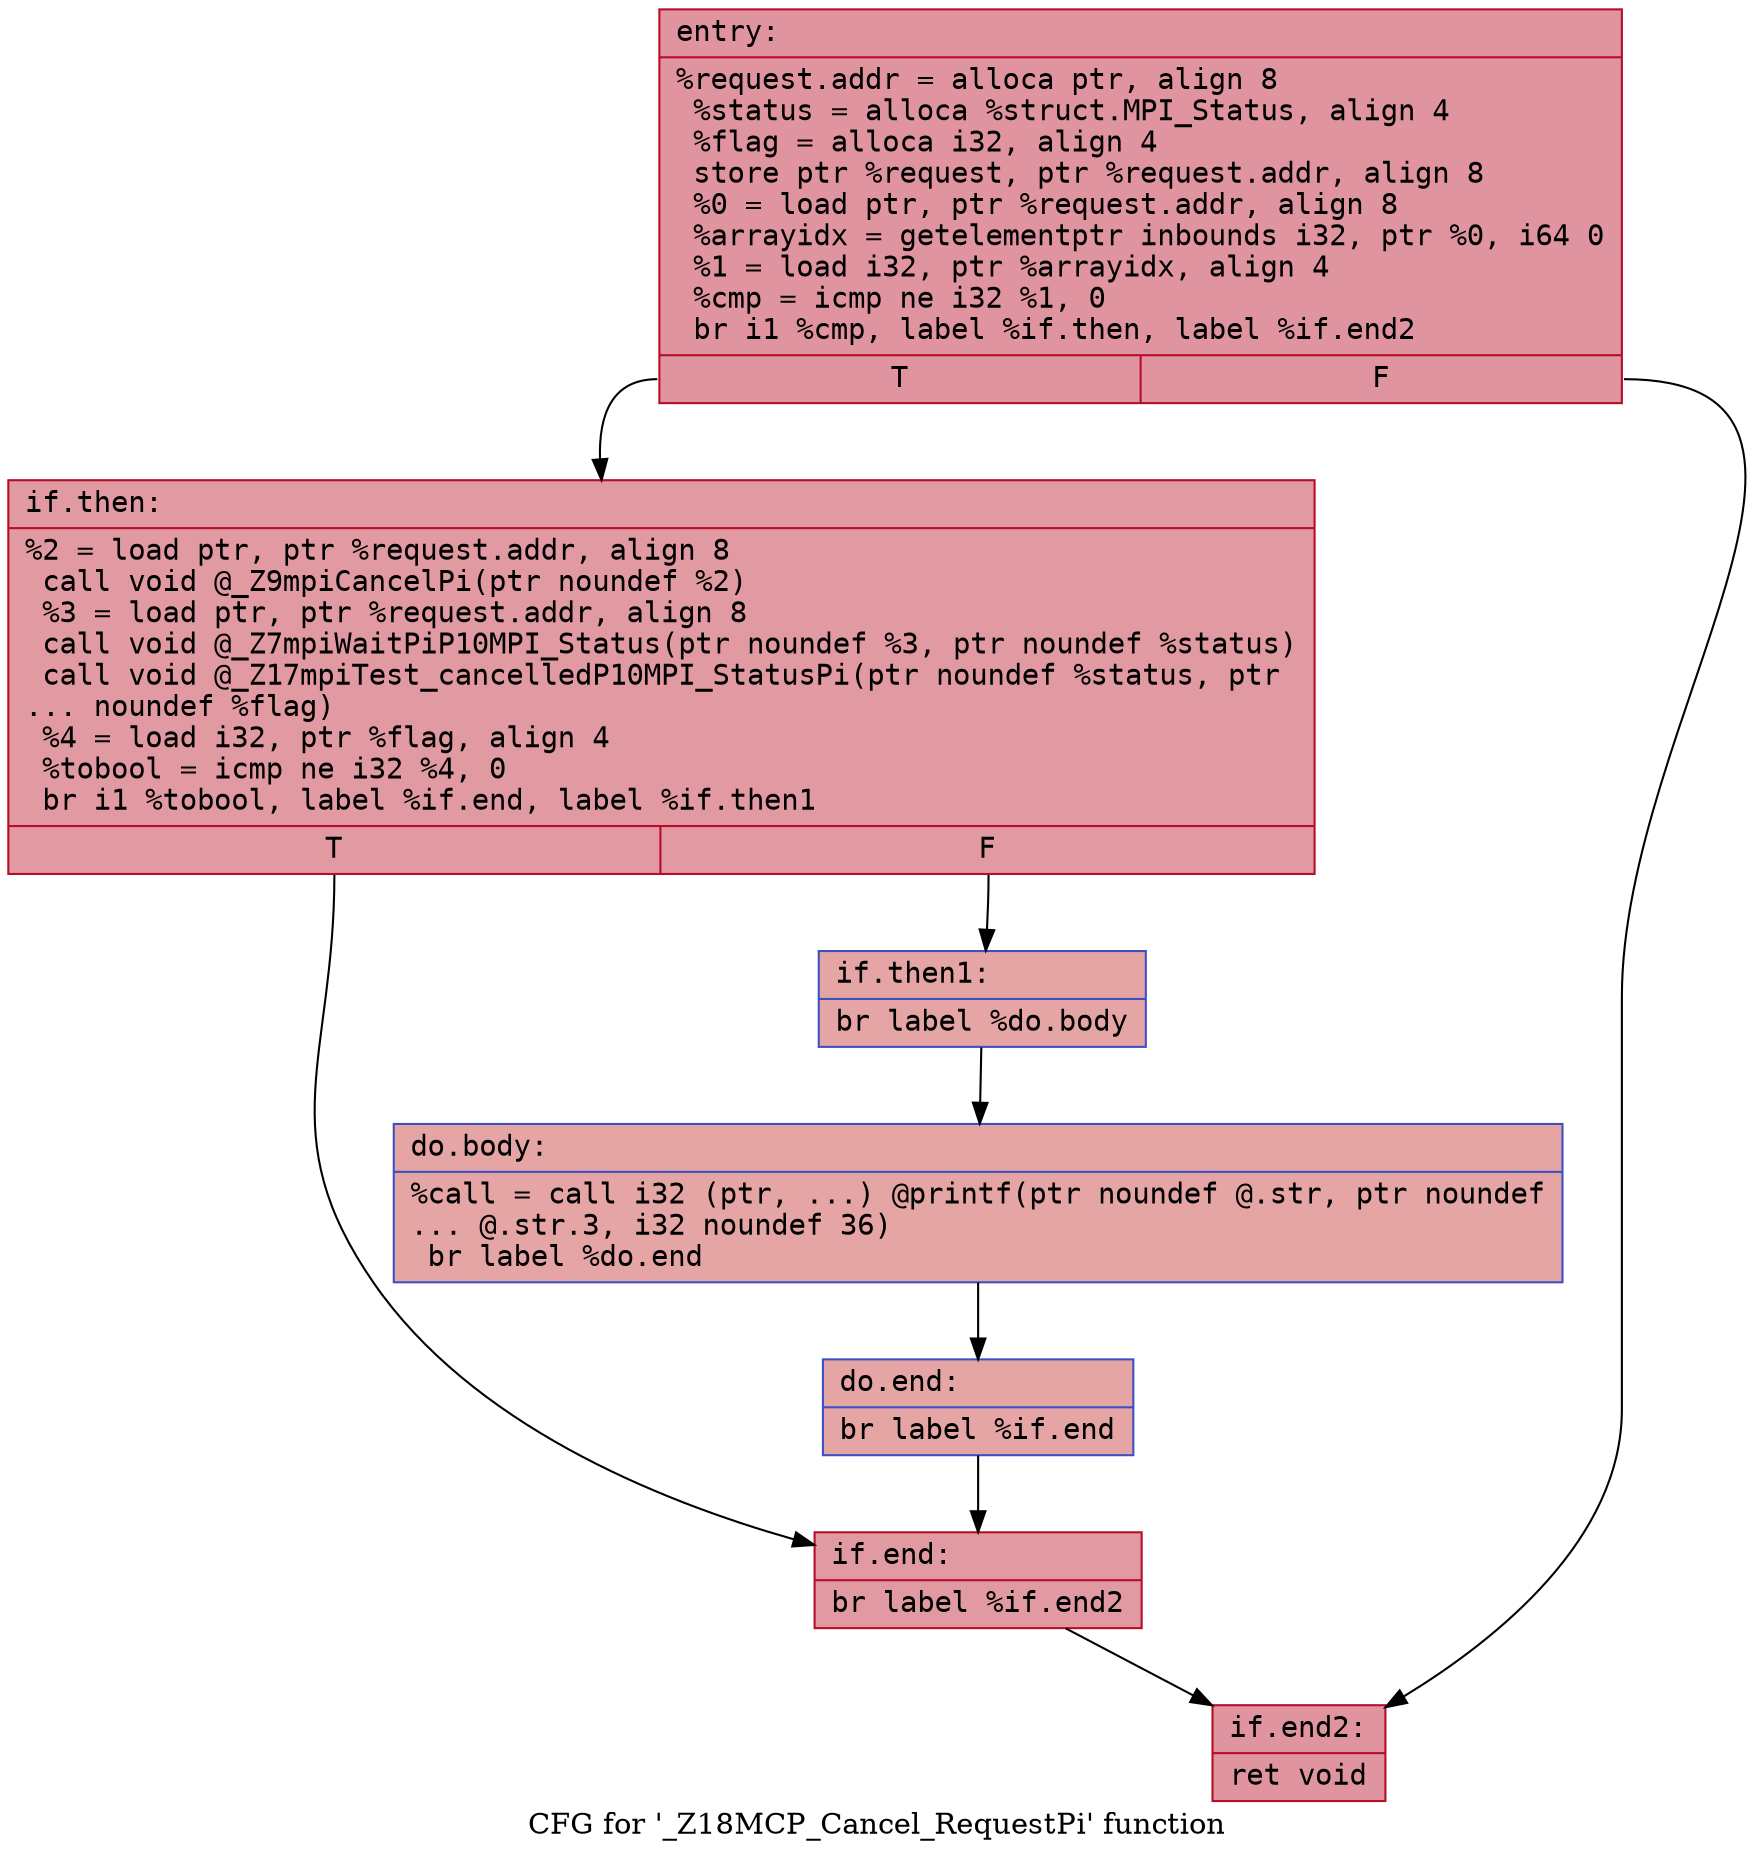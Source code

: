 digraph "CFG for '_Z18MCP_Cancel_RequestPi' function" {
	label="CFG for '_Z18MCP_Cancel_RequestPi' function";

	Node0x558b694284b0 [shape=record,color="#b70d28ff", style=filled, fillcolor="#b70d2870" fontname="Courier",label="{entry:\l|  %request.addr = alloca ptr, align 8\l  %status = alloca %struct.MPI_Status, align 4\l  %flag = alloca i32, align 4\l  store ptr %request, ptr %request.addr, align 8\l  %0 = load ptr, ptr %request.addr, align 8\l  %arrayidx = getelementptr inbounds i32, ptr %0, i64 0\l  %1 = load i32, ptr %arrayidx, align 4\l  %cmp = icmp ne i32 %1, 0\l  br i1 %cmp, label %if.then, label %if.end2\l|{<s0>T|<s1>F}}"];
	Node0x558b694284b0:s0 -> Node0x558b69429200[tooltip="entry -> if.then\nProbability 62.50%" ];
	Node0x558b694284b0:s1 -> Node0x558b69429270[tooltip="entry -> if.end2\nProbability 37.50%" ];
	Node0x558b69429200 [shape=record,color="#b70d28ff", style=filled, fillcolor="#bb1b2c70" fontname="Courier",label="{if.then:\l|  %2 = load ptr, ptr %request.addr, align 8\l  call void @_Z9mpiCancelPi(ptr noundef %2)\l  %3 = load ptr, ptr %request.addr, align 8\l  call void @_Z7mpiWaitPiP10MPI_Status(ptr noundef %3, ptr noundef %status)\l  call void @_Z17mpiTest_cancelledP10MPI_StatusPi(ptr noundef %status, ptr\l... noundef %flag)\l  %4 = load i32, ptr %flag, align 4\l  %tobool = icmp ne i32 %4, 0\l  br i1 %tobool, label %if.end, label %if.then1\l|{<s0>T|<s1>F}}"];
	Node0x558b69429200:s0 -> Node0x558b69429c20[tooltip="if.then -> if.end\nProbability 62.50%" ];
	Node0x558b69429200:s1 -> Node0x558b69429cd0[tooltip="if.then -> if.then1\nProbability 37.50%" ];
	Node0x558b69429cd0 [shape=record,color="#3d50c3ff", style=filled, fillcolor="#c5333470" fontname="Courier",label="{if.then1:\l|  br label %do.body\l}"];
	Node0x558b69429cd0 -> Node0x558b69429e30[tooltip="if.then1 -> do.body\nProbability 100.00%" ];
	Node0x558b69429e30 [shape=record,color="#3d50c3ff", style=filled, fillcolor="#c5333470" fontname="Courier",label="{do.body:\l|  %call = call i32 (ptr, ...) @printf(ptr noundef @.str, ptr noundef\l... @.str.3, i32 noundef 36)\l  br label %do.end\l}"];
	Node0x558b69429e30 -> Node0x558b6942a1d0[tooltip="do.body -> do.end\nProbability 100.00%" ];
	Node0x558b6942a1d0 [shape=record,color="#3d50c3ff", style=filled, fillcolor="#c5333470" fontname="Courier",label="{do.end:\l|  br label %if.end\l}"];
	Node0x558b6942a1d0 -> Node0x558b69429c20[tooltip="do.end -> if.end\nProbability 100.00%" ];
	Node0x558b69429c20 [shape=record,color="#b70d28ff", style=filled, fillcolor="#bb1b2c70" fontname="Courier",label="{if.end:\l|  br label %if.end2\l}"];
	Node0x558b69429c20 -> Node0x558b69429270[tooltip="if.end -> if.end2\nProbability 100.00%" ];
	Node0x558b69429270 [shape=record,color="#b70d28ff", style=filled, fillcolor="#b70d2870" fontname="Courier",label="{if.end2:\l|  ret void\l}"];
}
